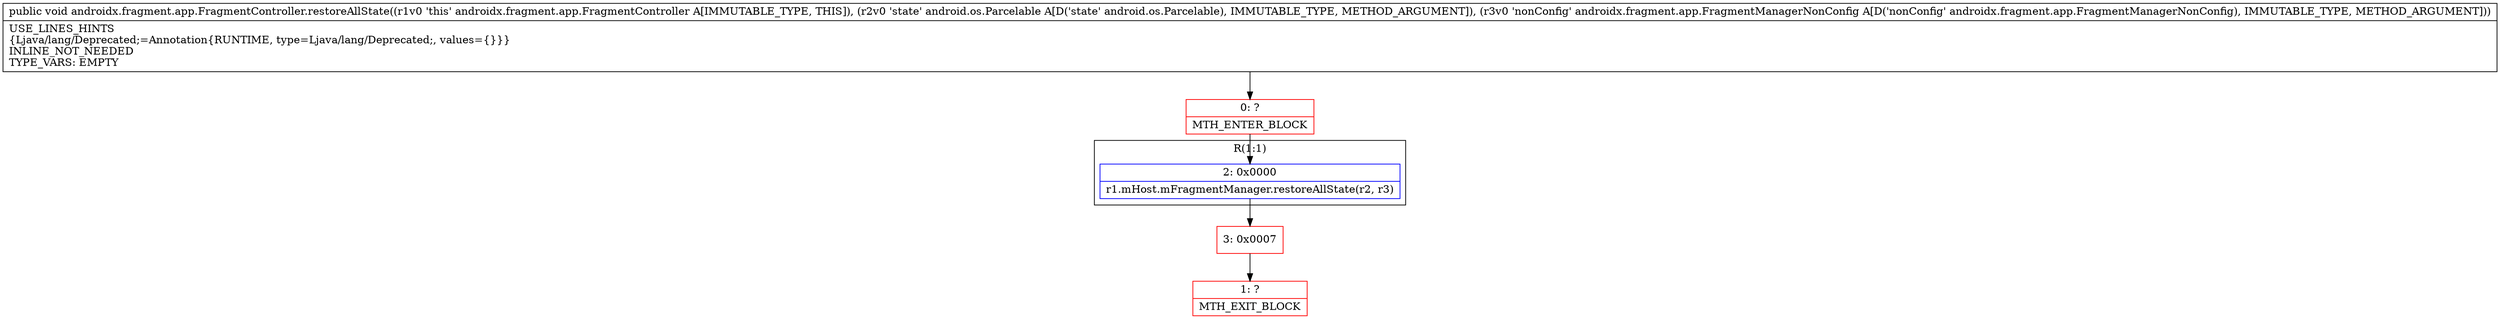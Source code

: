 digraph "CFG forandroidx.fragment.app.FragmentController.restoreAllState(Landroid\/os\/Parcelable;Landroidx\/fragment\/app\/FragmentManagerNonConfig;)V" {
subgraph cluster_Region_1056849534 {
label = "R(1:1)";
node [shape=record,color=blue];
Node_2 [shape=record,label="{2\:\ 0x0000|r1.mHost.mFragmentManager.restoreAllState(r2, r3)\l}"];
}
Node_0 [shape=record,color=red,label="{0\:\ ?|MTH_ENTER_BLOCK\l}"];
Node_3 [shape=record,color=red,label="{3\:\ 0x0007}"];
Node_1 [shape=record,color=red,label="{1\:\ ?|MTH_EXIT_BLOCK\l}"];
MethodNode[shape=record,label="{public void androidx.fragment.app.FragmentController.restoreAllState((r1v0 'this' androidx.fragment.app.FragmentController A[IMMUTABLE_TYPE, THIS]), (r2v0 'state' android.os.Parcelable A[D('state' android.os.Parcelable), IMMUTABLE_TYPE, METHOD_ARGUMENT]), (r3v0 'nonConfig' androidx.fragment.app.FragmentManagerNonConfig A[D('nonConfig' androidx.fragment.app.FragmentManagerNonConfig), IMMUTABLE_TYPE, METHOD_ARGUMENT]))  | USE_LINES_HINTS\l\{Ljava\/lang\/Deprecated;=Annotation\{RUNTIME, type=Ljava\/lang\/Deprecated;, values=\{\}\}\}\lINLINE_NOT_NEEDED\lTYPE_VARS: EMPTY\l}"];
MethodNode -> Node_0;Node_2 -> Node_3;
Node_0 -> Node_2;
Node_3 -> Node_1;
}

